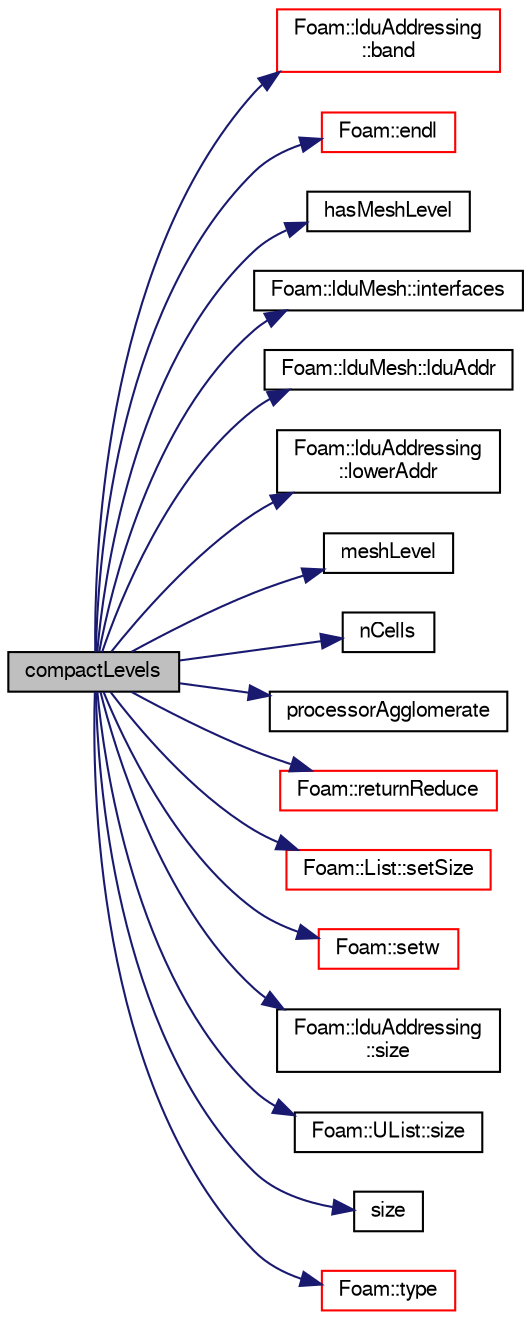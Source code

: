 digraph "compactLevels"
{
  bgcolor="transparent";
  edge [fontname="FreeSans",fontsize="10",labelfontname="FreeSans",labelfontsize="10"];
  node [fontname="FreeSans",fontsize="10",shape=record];
  rankdir="LR";
  Node1 [label="compactLevels",height=0.2,width=0.4,color="black", fillcolor="grey75", style="filled" fontcolor="black"];
  Node1 -> Node2 [color="midnightblue",fontsize="10",style="solid",fontname="FreeSans"];
  Node2 [label="Foam::lduAddressing\l::band",height=0.2,width=0.4,color="red",URL="$a01240.html#ad35bff822b69b171a59d1151a5f89ae1",tooltip="Calculate bandwidth and profile of addressing. "];
  Node1 -> Node3 [color="midnightblue",fontsize="10",style="solid",fontname="FreeSans"];
  Node3 [label="Foam::endl",height=0.2,width=0.4,color="red",URL="$a10237.html#a2db8fe02a0d3909e9351bb4275b23ce4",tooltip="Add newline and flush stream. "];
  Node1 -> Node4 [color="midnightblue",fontsize="10",style="solid",fontname="FreeSans"];
  Node4 [label="hasMeshLevel",height=0.2,width=0.4,color="black",URL="$a00871.html#a8ed8fd251f1b51547a4478a0495b8d4f",tooltip="Do we have mesh for given level? "];
  Node1 -> Node5 [color="midnightblue",fontsize="10",style="solid",fontname="FreeSans"];
  Node5 [label="Foam::lduMesh::interfaces",height=0.2,width=0.4,color="black",URL="$a01247.html#abc0f20b01dc74c48d4f2da3c399f13b9",tooltip="Return a list of pointers for each patch. "];
  Node1 -> Node6 [color="midnightblue",fontsize="10",style="solid",fontname="FreeSans"];
  Node6 [label="Foam::lduMesh::lduAddr",height=0.2,width=0.4,color="black",URL="$a01247.html#af9d1b76b0bf69742df5ae6ea9ccdc729",tooltip="Return ldu addressing. "];
  Node1 -> Node7 [color="midnightblue",fontsize="10",style="solid",fontname="FreeSans"];
  Node7 [label="Foam::lduAddressing\l::lowerAddr",height=0.2,width=0.4,color="black",URL="$a01240.html#acd71c2321f86cb61103e8d46142d19b3",tooltip="Return lower addressing. "];
  Node1 -> Node8 [color="midnightblue",fontsize="10",style="solid",fontname="FreeSans"];
  Node8 [label="meshLevel",height=0.2,width=0.4,color="black",URL="$a00871.html#ab82c1edc1f7885e57d27f67628dbbc42",tooltip="Return LDU mesh of given level. "];
  Node1 -> Node9 [color="midnightblue",fontsize="10",style="solid",fontname="FreeSans"];
  Node9 [label="nCells",height=0.2,width=0.4,color="black",URL="$a00871.html#ac0f40b18bba29af24c70f1e6da873fd6",tooltip="Return number of coarse cells (before processor agglomeration) "];
  Node1 -> Node10 [color="midnightblue",fontsize="10",style="solid",fontname="FreeSans"];
  Node10 [label="processorAgglomerate",height=0.2,width=0.4,color="black",URL="$a00871.html#aa63a95dba9b13d5171d7963b9d8f795d",tooltip="Whether to agglomerate across processors. "];
  Node1 -> Node11 [color="midnightblue",fontsize="10",style="solid",fontname="FreeSans"];
  Node11 [label="Foam::returnReduce",height=0.2,width=0.4,color="red",URL="$a10237.html#a8d528a67d2a9c6fe4fb94bc86872624b"];
  Node1 -> Node12 [color="midnightblue",fontsize="10",style="solid",fontname="FreeSans"];
  Node12 [label="Foam::List::setSize",height=0.2,width=0.4,color="red",URL="$a01325.html#aedb985ffeaf1bdbfeccc2a8730405703",tooltip="Reset size of List. "];
  Node1 -> Node13 [color="midnightblue",fontsize="10",style="solid",fontname="FreeSans"];
  Node13 [label="Foam::setw",height=0.2,width=0.4,color="red",URL="$a10237.html#a3318127f6f23246407ca749a0a0ea03c"];
  Node1 -> Node14 [color="midnightblue",fontsize="10",style="solid",fontname="FreeSans"];
  Node14 [label="Foam::lduAddressing\l::size",height=0.2,width=0.4,color="black",URL="$a01240.html#a65cea301e2d6033c43932d12d91c792f",tooltip="Return number of equations. "];
  Node1 -> Node15 [color="midnightblue",fontsize="10",style="solid",fontname="FreeSans"];
  Node15 [label="Foam::UList::size",height=0.2,width=0.4,color="black",URL="$a02659.html#a723361dc2020160f5492e8fe2d09fa44",tooltip="Return the number of elements in the UList. "];
  Node1 -> Node16 [color="midnightblue",fontsize="10",style="solid",fontname="FreeSans"];
  Node16 [label="size",height=0.2,width=0.4,color="black",URL="$a00871.html#a65cea301e2d6033c43932d12d91c792f"];
  Node1 -> Node17 [color="midnightblue",fontsize="10",style="solid",fontname="FreeSans"];
  Node17 [label="Foam::type",height=0.2,width=0.4,color="red",URL="$a10237.html#aec48583af672626378f501eb9fc32cd1",tooltip="Return the file type: DIRECTORY or FILE. "];
}
